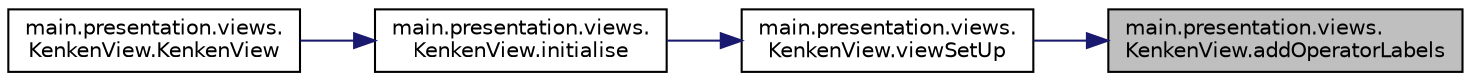 digraph "main.presentation.views.KenkenView.addOperatorLabels"
{
 // INTERACTIVE_SVG=YES
 // LATEX_PDF_SIZE
  edge [fontname="Helvetica",fontsize="10",labelfontname="Helvetica",labelfontsize="10"];
  node [fontname="Helvetica",fontsize="10",shape=record];
  rankdir="RL";
  Node1 [label="main.presentation.views.\lKenkenView.addOperatorLabels",height=0.2,width=0.4,color="black", fillcolor="grey75", style="filled", fontcolor="black",tooltip=" "];
  Node1 -> Node2 [dir="back",color="midnightblue",fontsize="10",style="solid",fontname="Helvetica"];
  Node2 [label="main.presentation.views.\lKenkenView.viewSetUp",height=0.2,width=0.4,color="black", fillcolor="white", style="filled",URL="$classmain_1_1presentation_1_1views_1_1KenkenView.html#a8a5dcf6db633bfcc668d480d064fcd6e",tooltip=" "];
  Node2 -> Node3 [dir="back",color="midnightblue",fontsize="10",style="solid",fontname="Helvetica"];
  Node3 [label="main.presentation.views.\lKenkenView.initialise",height=0.2,width=0.4,color="black", fillcolor="white", style="filled",URL="$classmain_1_1presentation_1_1views_1_1KenkenView.html#af11878e5d9c4a94823d825d648090e5b",tooltip=" "];
  Node3 -> Node4 [dir="back",color="midnightblue",fontsize="10",style="solid",fontname="Helvetica"];
  Node4 [label="main.presentation.views.\lKenkenView.KenkenView",height=0.2,width=0.4,color="black", fillcolor="white", style="filled",URL="$classmain_1_1presentation_1_1views_1_1KenkenView.html#a5aa2c130826decfc8d679f5e33f2737e",tooltip=" "];
}
